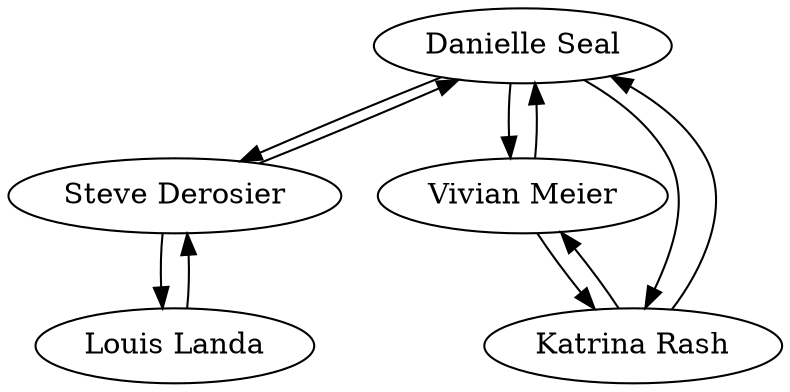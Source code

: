 digraph turnipheads {
    Danielle [label="Danielle Seal"]
    Steve [label="Steve Derosier"]
    Louis [label="Louis Landa"]
    Vivian [label="Vivian Meier"]
    Katrina [label="Katrina Rash"]

    Steve -> Danielle


    Danielle->Steve
    Steve->Louis
    Louis->Steve
    Danielle->Vivian
    Vivian->Danielle
    Danielle->Katrina
    Katrina->Danielle
    Vivian->Katrina
    Katrina->Vivian
}
